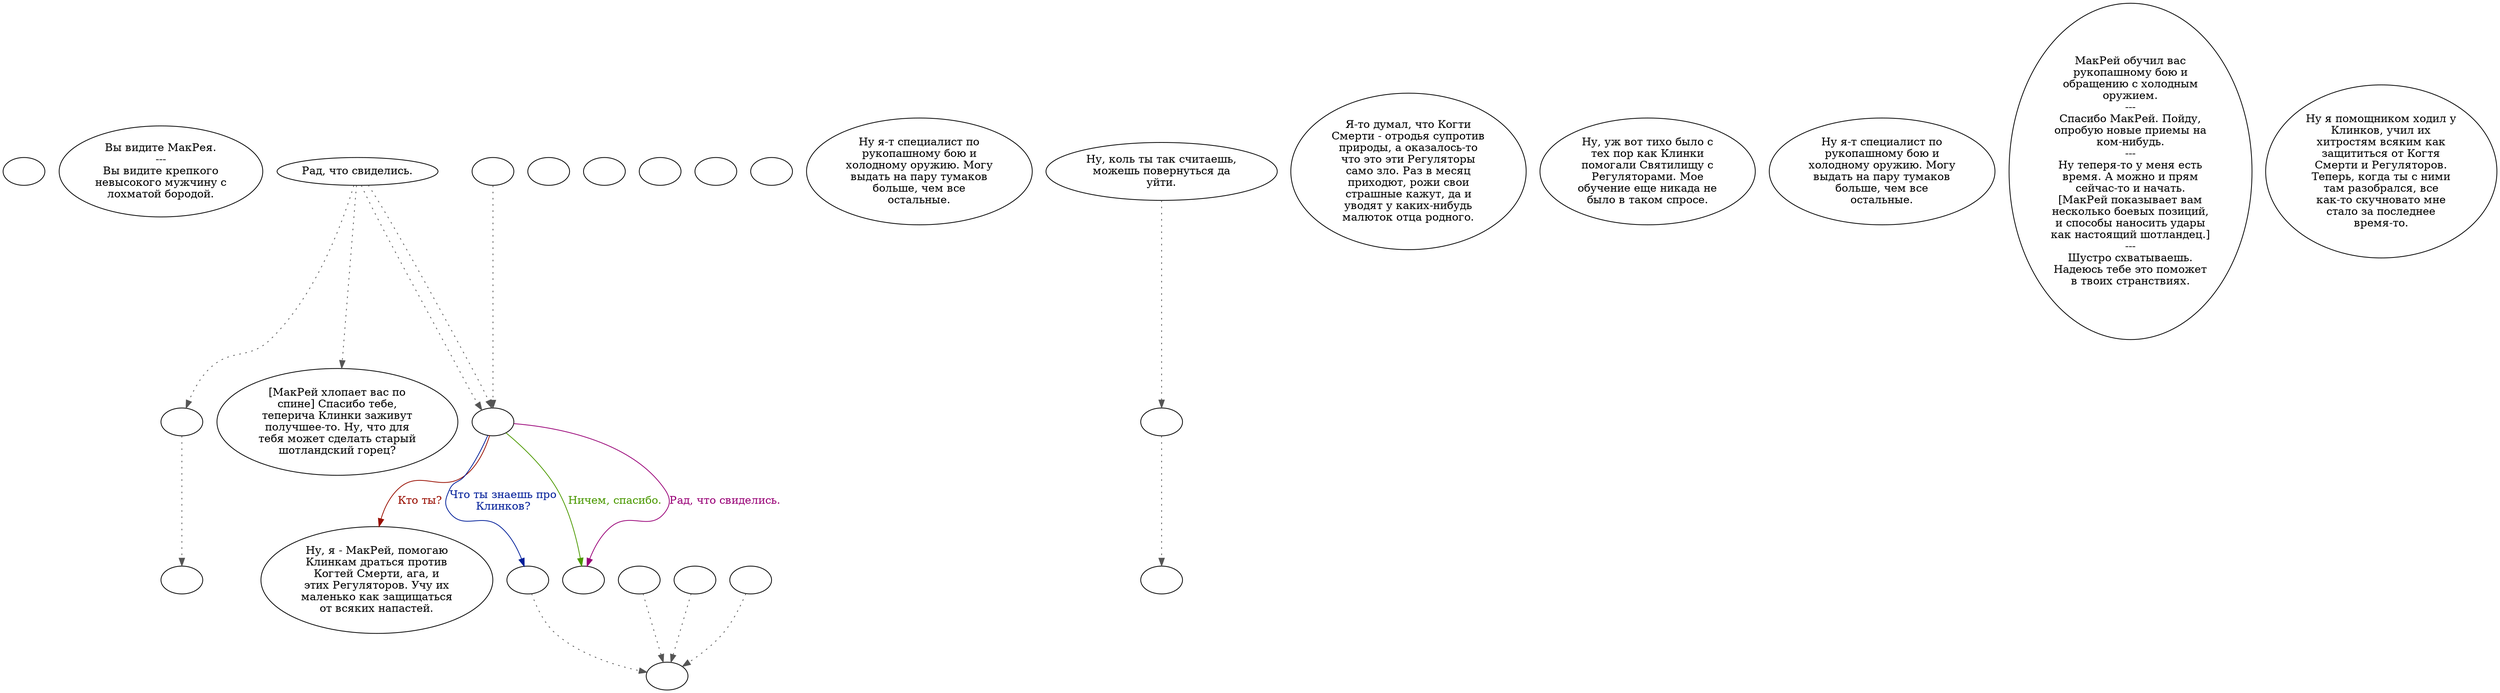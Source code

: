 digraph macrae {
  "start" [style=filled       fillcolor="#FFFFFF"       color="#000000"]
  "start" [label=""]
  "look_at_p_proc" [style=filled       fillcolor="#FFFFFF"       color="#000000"]
  "look_at_p_proc" [label="Вы видите МакРея.\n---\nВы видите крепкого\nневысокого мужчину с\nлохматой бородой."]
  "talk_p_proc" [style=filled       fillcolor="#FFFFFF"       color="#000000"]
  "talk_p_proc" -> "get_reaction" [style=dotted color="#555555"]
  "talk_p_proc" -> "MacRae12" [style=dotted color="#555555"]
  "talk_p_proc" -> "MacRae02" [style=dotted color="#555555"]
  "talk_p_proc" -> "MacRae02" [style=dotted color="#555555"]
  "talk_p_proc" [label="Рад, что свиделись."]
  "damage_p_proc" [style=filled       fillcolor="#FFFFFF"       color="#000000"]
  "damage_p_proc" [label=""]
  "destroy_p_proc" [style=filled       fillcolor="#FFFFFF"       color="#000000"]
  "destroy_p_proc" [label=""]
  "critter_p_proc" [style=filled       fillcolor="#FFFFFF"       color="#000000"]
  "critter_p_proc" [label=""]
  "pickup_p_proc" [style=filled       fillcolor="#FFFFFF"       color="#000000"]
  "pickup_p_proc" [label=""]
  "map_enter_p_proc" [style=filled       fillcolor="#FFFFFF"       color="#000000"]
  "map_enter_p_proc" [label=""]
  "MacRae01" [style=filled       fillcolor="#FFFFFF"       color="#000000"]
  "MacRae01" -> "MacRae02" [style=dotted color="#555555"]
  "MacRae01" [label=""]
  "MacRae02" [style=filled       fillcolor="#FFFFFF"       color="#000000"]
  "MacRae02" [label=""]
  "MacRae02" -> "MacRae03" [label="Кто ты?" color="#990E00" fontcolor="#990E00"]
  "MacRae02" -> "MacRae11" [label="Что ты знаешь про\nКлинков?" color="#001E99" fontcolor="#001E99"]
  "MacRae02" -> "MacRaeEnd" [label="Ничем, спасибо." color="#4B9900" fontcolor="#4B9900"]
  "MacRae02" -> "MacRaeEnd" [label="Рад, что свиделись." color="#990077" fontcolor="#990077"]
  "MacRae03" [style=filled       fillcolor="#FFFFFF"       color="#000000"]
  "MacRae03" [label="Ну, я - МакРей, помогаю\nКлинкам драться против\nКогтей Смерти, ага, и\nэтих Регуляторов. Учу их\nмаленько как защищаться\nот всяких напастей."]
  "MacRae04" [style=filled       fillcolor="#FFFFFF"       color="#000000"]
  "MacRae04" [label="Ну я-т специалист по\nрукопашному бою и\nхолодному оружию. Могу\nвыдать на пару тумаков\nбольше, чем все\nостальные."]
  "MacRae05" [style=filled       fillcolor="#FFFFFF"       color="#000000"]
  "MacRae05" -> "DownReactLevel" [style=dotted color="#555555"]
  "MacRae05" [label="Ну, коль ты так считаешь,\nможешь повернуться да\nуйти."]
  "MacRae06" [style=filled       fillcolor="#FFFFFF"       color="#000000"]
  "MacRae06" -> "MacRae07" [style=dotted color="#555555"]
  "MacRae06" [label=""]
  "MacRae07" [style=filled       fillcolor="#FFFFFF"       color="#000000"]
  "MacRae07" [label=""]
  "MacRae08" [style=filled       fillcolor="#FFFFFF"       color="#000000"]
  "MacRae08" -> "MacRae07" [style=dotted color="#555555"]
  "MacRae08" [label=""]
  "MacRae09" [style=filled       fillcolor="#FFFFFF"       color="#000000"]
  "MacRae09" [label="Я-то думал, что Когти\nСмерти - отродья супротив\nприроды, а оказалось-то\nчто это эти Регуляторы\nсамо зло. Раз в месяц\nприходют, рожи свои\nстрашные кажут, да и\nуводят у каких-нибудь\nмалюток отца родного."]
  "MacRae10" [style=filled       fillcolor="#FFFFFF"       color="#000000"]
  "MacRae10" -> "MacRae07" [style=dotted color="#555555"]
  "MacRae10" [label=""]
  "MacRae11" [style=filled       fillcolor="#FFFFFF"       color="#000000"]
  "MacRae11" -> "MacRae07" [style=dotted color="#555555"]
  "MacRae11" [label=""]
  "MacRae12" [style=filled       fillcolor="#FFFFFF"       color="#000000"]
  "MacRae12" [label="[МакРей хлопает вас по\nспине] Спасибо тебе,\nтеперича Клинки заживут\nполучшее-то. Ну, что для\nтебя может сделать старый\nшотландский горец?"]
  "MacRae13" [style=filled       fillcolor="#FFFFFF"       color="#000000"]
  "MacRae13" [label="Ну, уж вот тихо было с\nтех пор как Клинки\nпомогали Святилищу с\nРегуляторами. Мое\nобучение еще никада не\nбыло в таком спросе."]
  "MacRae14" [style=filled       fillcolor="#FFFFFF"       color="#000000"]
  "MacRae14" [label="Ну я-т специалист по\nрукопашному бою и\nхолодному оружию. Могу\nвыдать на пару тумаков\nбольше, чем все\nостальные."]
  "MacRae15" [style=filled       fillcolor="#FFFFFF"       color="#000000"]
  "MacRae15" [label="МакРей обучил вас\nрукопашному бою и\nобращению с холодным\nоружием.\n---\nСпасибо МакРей. Пойду,\nопробую новые приемы на\nком-нибудь.\n---\nНу теперя-то у меня есть\nвремя. А можно и прям\nсейчас-то и начать.\n[МакРей показывает вам\nнесколько боевых позиций,\nи способы наносить удары\nкак настоящий шотландец.]\n---\nШустро схватываешь.\nНадеюсь тебе это поможет\nв твоих странствиях."]
  "MacRae16" [style=filled       fillcolor="#FFFFFF"       color="#000000"]
  "MacRae16" [label="Ну я помощником ходил у\nКлинков, учил их\nхитростям всяким как\nзащититься от Когтя\nСмерти и Регуляторов.\nТеперь, когда ты с ними\nтам разобрался, все\nкак-то скучновато мне\nстало за последнее\nвремя-то."]
  "MacRaeEnd" [style=filled       fillcolor="#FFFFFF"       color="#000000"]
  "MacRaeEnd" [label=""]
  "get_reaction" [style=filled       fillcolor="#FFFFFF"       color="#000000"]
  "get_reaction" -> "ReactToLevel" [style=dotted color="#555555"]
  "get_reaction" [label=""]
  "ReactToLevel" [style=filled       fillcolor="#FFFFFF"       color="#000000"]
  "ReactToLevel" [label=""]
  "LevelToReact" [style=filled       fillcolor="#FFFFFF"       color="#000000"]
  "LevelToReact" [label=""]
  "DownReactLevel" [style=filled       fillcolor="#FFFFFF"       color="#000000"]
  "DownReactLevel" -> "LevelToReact" [style=dotted color="#555555"]
  "DownReactLevel" [label=""]
}